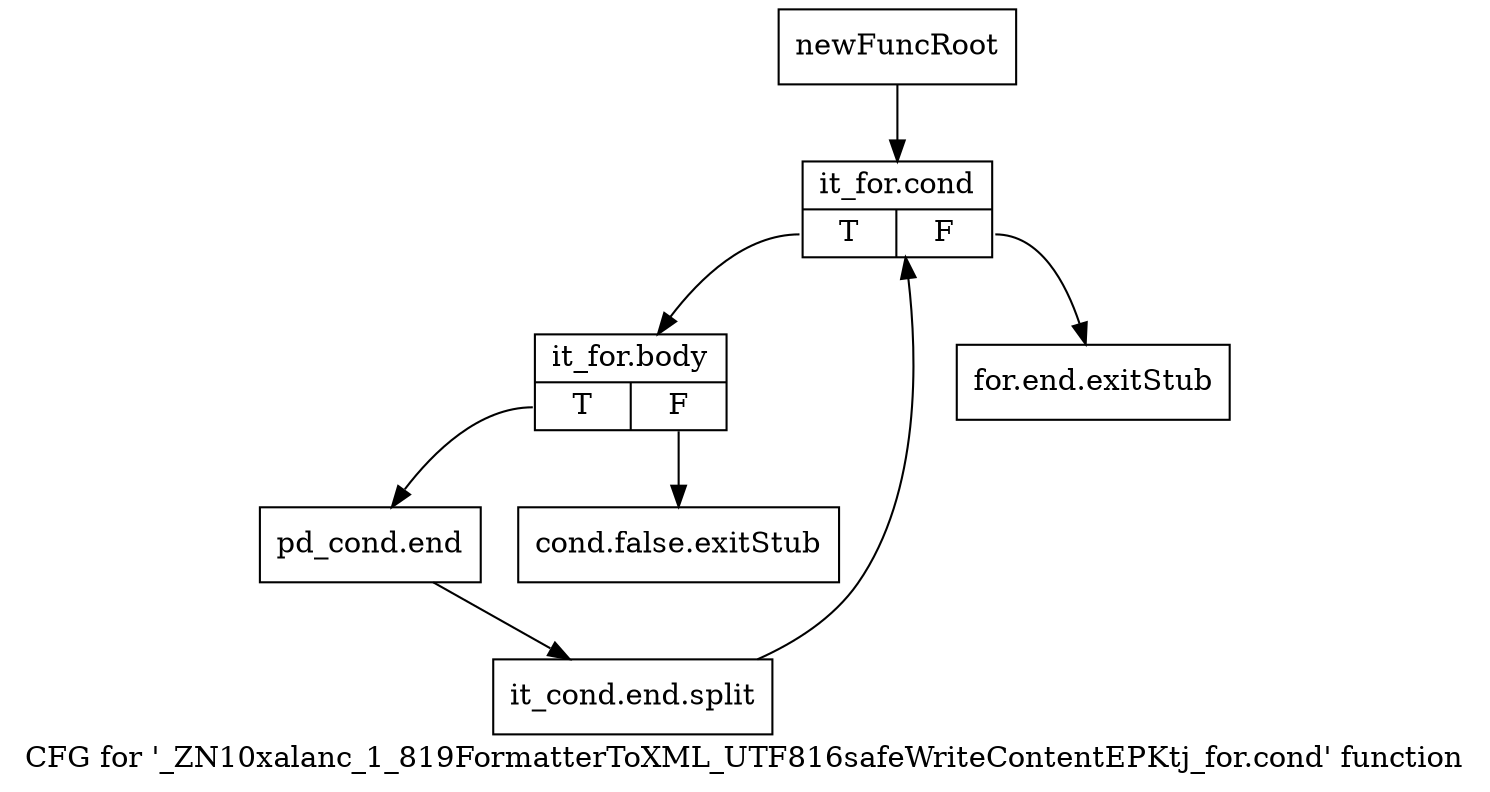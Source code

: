 digraph "CFG for '_ZN10xalanc_1_819FormatterToXML_UTF816safeWriteContentEPKtj_for.cond' function" {
	label="CFG for '_ZN10xalanc_1_819FormatterToXML_UTF816safeWriteContentEPKtj_for.cond' function";

	Node0x9dcab60 [shape=record,label="{newFuncRoot}"];
	Node0x9dcab60 -> Node0x9dcac50;
	Node0x9dcabb0 [shape=record,label="{for.end.exitStub}"];
	Node0x9dcac00 [shape=record,label="{cond.false.exitStub}"];
	Node0x9dcac50 [shape=record,label="{it_for.cond|{<s0>T|<s1>F}}"];
	Node0x9dcac50:s0 -> Node0x9dcaca0;
	Node0x9dcac50:s1 -> Node0x9dcabb0;
	Node0x9dcaca0 [shape=record,label="{it_for.body|{<s0>T|<s1>F}}"];
	Node0x9dcaca0:s0 -> Node0x9dcacf0;
	Node0x9dcaca0:s1 -> Node0x9dcac00;
	Node0x9dcacf0 [shape=record,label="{pd_cond.end}"];
	Node0x9dcacf0 -> Node0xd021c10;
	Node0xd021c10 [shape=record,label="{it_cond.end.split}"];
	Node0xd021c10 -> Node0x9dcac50;
}

